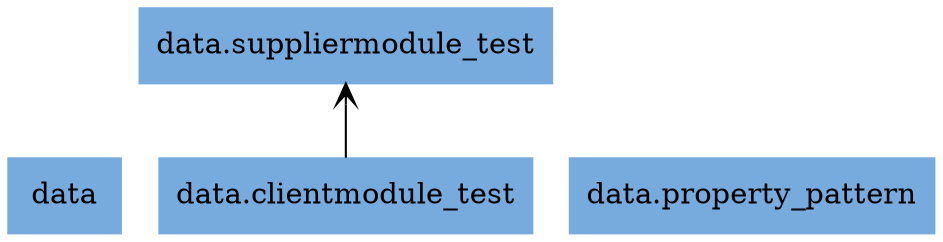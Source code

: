 digraph "packages_colorized" {
rankdir=BT
charset="utf-8"
"data" [color="#77AADD", label=<data>, shape="box", style="filled"];
"data.clientmodule_test" [color="#77AADD", label=<data.clientmodule_test>, shape="box", style="filled"];
"data.property_pattern" [color="#77AADD", label=<data.property_pattern>, shape="box", style="filled"];
"data.suppliermodule_test" [color="#77AADD", label=<data.suppliermodule_test>, shape="box", style="filled"];
"data.clientmodule_test" -> "data.suppliermodule_test" [arrowhead="open", arrowtail="none"];
}
